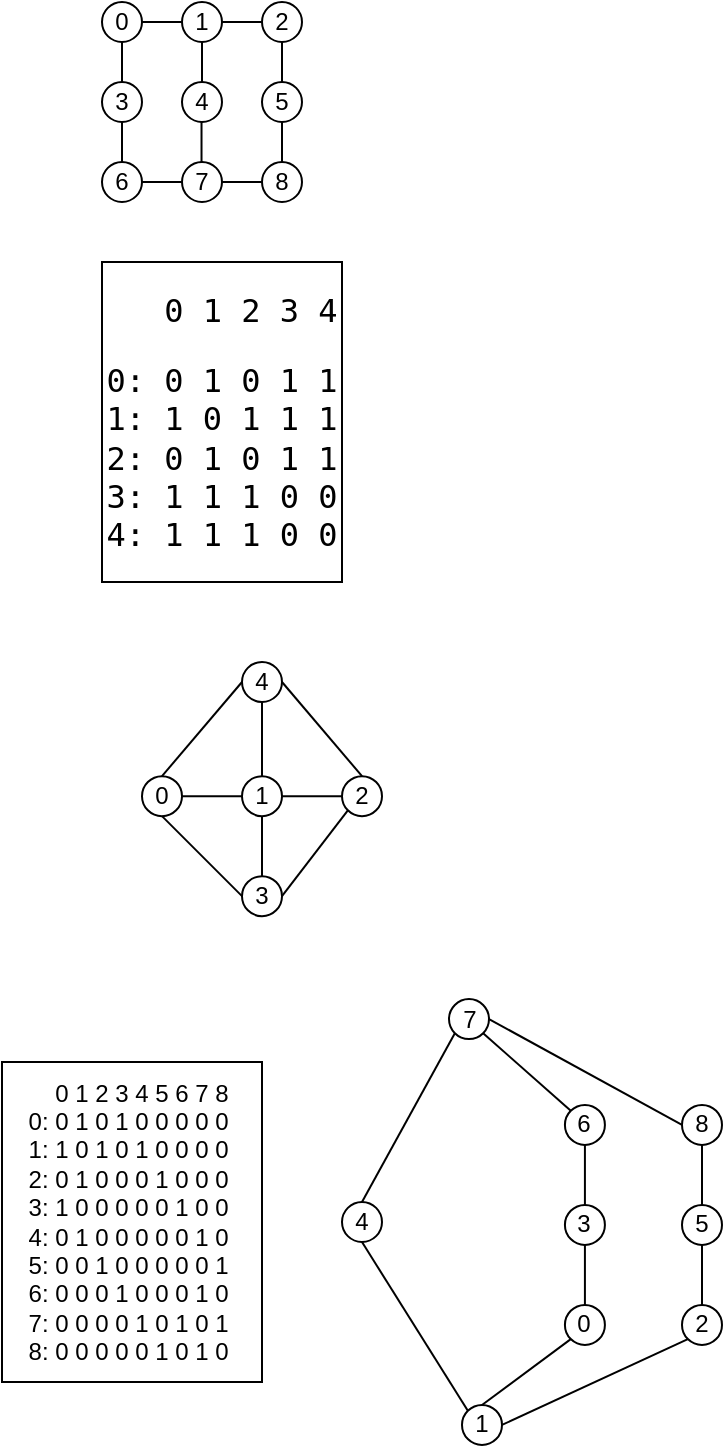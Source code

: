 <mxfile version="22.1.15" type="google">
  <diagram name="Страница — 1" id="KZRy0IFiZgh87VU0_Ni-">
    <mxGraphModel grid="1" page="1" gridSize="10" guides="1" tooltips="1" connect="1" arrows="1" fold="1" pageScale="1" pageWidth="827" pageHeight="1169" math="0" shadow="0">
      <root>
        <mxCell id="0" />
        <mxCell id="1" parent="0" />
        <mxCell id="w7yR81Glc-2LedsyE1aX-1" value="6" style="ellipse;whiteSpace=wrap;html=1;aspect=fixed;" vertex="1" parent="1">
          <mxGeometry x="230" y="230" width="20" height="20" as="geometry" />
        </mxCell>
        <mxCell id="w7yR81Glc-2LedsyE1aX-2" value="7" style="ellipse;whiteSpace=wrap;html=1;aspect=fixed;" vertex="1" parent="1">
          <mxGeometry x="270" y="230" width="20" height="20" as="geometry" />
        </mxCell>
        <mxCell id="w7yR81Glc-2LedsyE1aX-3" value="3" style="ellipse;whiteSpace=wrap;html=1;aspect=fixed;" vertex="1" parent="1">
          <mxGeometry x="230" y="190" width="20" height="20" as="geometry" />
        </mxCell>
        <mxCell id="w7yR81Glc-2LedsyE1aX-4" value="4" style="ellipse;whiteSpace=wrap;html=1;aspect=fixed;" vertex="1" parent="1">
          <mxGeometry x="270" y="190" width="20" height="20" as="geometry" />
        </mxCell>
        <mxCell id="w7yR81Glc-2LedsyE1aX-5" value="5" style="ellipse;whiteSpace=wrap;html=1;aspect=fixed;" vertex="1" parent="1">
          <mxGeometry x="310" y="190" width="20" height="20" as="geometry" />
        </mxCell>
        <mxCell id="w7yR81Glc-2LedsyE1aX-6" value="8" style="ellipse;whiteSpace=wrap;html=1;aspect=fixed;" vertex="1" parent="1">
          <mxGeometry x="310" y="230" width="20" height="20" as="geometry" />
        </mxCell>
        <mxCell id="w7yR81Glc-2LedsyE1aX-7" value="2" style="ellipse;whiteSpace=wrap;html=1;aspect=fixed;" vertex="1" parent="1">
          <mxGeometry x="310" y="150" width="20" height="20" as="geometry" />
        </mxCell>
        <mxCell id="w7yR81Glc-2LedsyE1aX-8" value="1" style="ellipse;whiteSpace=wrap;html=1;aspect=fixed;" vertex="1" parent="1">
          <mxGeometry x="270" y="150" width="20" height="20" as="geometry" />
        </mxCell>
        <mxCell id="w7yR81Glc-2LedsyE1aX-9" value="0" style="ellipse;whiteSpace=wrap;html=1;aspect=fixed;" vertex="1" parent="1">
          <mxGeometry x="230" y="150" width="20" height="20" as="geometry" />
        </mxCell>
        <mxCell id="w7yR81Glc-2LedsyE1aX-10" value="" style="endArrow=none;html=1;rounded=0;exitX=0.5;exitY=0;exitDx=0;exitDy=0;entryX=0.5;entryY=1;entryDx=0;entryDy=0;" edge="1" parent="1" source="w7yR81Glc-2LedsyE1aX-3" target="w7yR81Glc-2LedsyE1aX-9">
          <mxGeometry width="50" height="50" relative="1" as="geometry">
            <mxPoint x="360" y="210" as="sourcePoint" />
            <mxPoint x="410" y="160" as="targetPoint" />
          </mxGeometry>
        </mxCell>
        <mxCell id="w7yR81Glc-2LedsyE1aX-11" value="" style="endArrow=none;html=1;rounded=0;exitX=0.5;exitY=0;exitDx=0;exitDy=0;entryX=0.5;entryY=1;entryDx=0;entryDy=0;" edge="1" parent="1" source="w7yR81Glc-2LedsyE1aX-4" target="w7yR81Glc-2LedsyE1aX-8">
          <mxGeometry width="50" height="50" relative="1" as="geometry">
            <mxPoint x="250" y="200" as="sourcePoint" />
            <mxPoint x="250" y="180" as="targetPoint" />
          </mxGeometry>
        </mxCell>
        <mxCell id="w7yR81Glc-2LedsyE1aX-12" value="" style="endArrow=none;html=1;rounded=0;exitX=0.5;exitY=0;exitDx=0;exitDy=0;entryX=0.5;entryY=1;entryDx=0;entryDy=0;" edge="1" parent="1" source="w7yR81Glc-2LedsyE1aX-5" target="w7yR81Glc-2LedsyE1aX-7">
          <mxGeometry width="50" height="50" relative="1" as="geometry">
            <mxPoint x="260" y="210" as="sourcePoint" />
            <mxPoint x="260" y="190" as="targetPoint" />
          </mxGeometry>
        </mxCell>
        <mxCell id="w7yR81Glc-2LedsyE1aX-13" value="" style="endArrow=none;html=1;rounded=0;exitX=0.5;exitY=0;exitDx=0;exitDy=0;entryX=0.5;entryY=1;entryDx=0;entryDy=0;" edge="1" parent="1" source="w7yR81Glc-2LedsyE1aX-1" target="w7yR81Glc-2LedsyE1aX-3">
          <mxGeometry width="50" height="50" relative="1" as="geometry">
            <mxPoint x="270" y="220" as="sourcePoint" />
            <mxPoint x="270" y="200" as="targetPoint" />
          </mxGeometry>
        </mxCell>
        <mxCell id="w7yR81Glc-2LedsyE1aX-14" value="" style="endArrow=none;html=1;rounded=0;exitX=0.5;exitY=0;exitDx=0;exitDy=0;entryX=0.5;entryY=1;entryDx=0;entryDy=0;" edge="1" parent="1">
          <mxGeometry width="50" height="50" relative="1" as="geometry">
            <mxPoint x="279.76" y="230" as="sourcePoint" />
            <mxPoint x="279.76" y="210" as="targetPoint" />
          </mxGeometry>
        </mxCell>
        <mxCell id="w7yR81Glc-2LedsyE1aX-15" value="" style="endArrow=none;html=1;rounded=0;exitX=0.5;exitY=0;exitDx=0;exitDy=0;entryX=0.5;entryY=1;entryDx=0;entryDy=0;" edge="1" parent="1" source="w7yR81Glc-2LedsyE1aX-6" target="w7yR81Glc-2LedsyE1aX-5">
          <mxGeometry width="50" height="50" relative="1" as="geometry">
            <mxPoint x="290" y="240" as="sourcePoint" />
            <mxPoint x="290" y="220" as="targetPoint" />
          </mxGeometry>
        </mxCell>
        <mxCell id="w7yR81Glc-2LedsyE1aX-16" value="" style="endArrow=none;html=1;rounded=0;exitX=1;exitY=0.5;exitDx=0;exitDy=0;entryX=0;entryY=0.5;entryDx=0;entryDy=0;" edge="1" parent="1" source="w7yR81Glc-2LedsyE1aX-1" target="w7yR81Glc-2LedsyE1aX-2">
          <mxGeometry width="50" height="50" relative="1" as="geometry">
            <mxPoint x="360" y="210" as="sourcePoint" />
            <mxPoint x="410" y="160" as="targetPoint" />
          </mxGeometry>
        </mxCell>
        <mxCell id="w7yR81Glc-2LedsyE1aX-17" value="" style="endArrow=none;html=1;rounded=0;exitX=1;exitY=0.5;exitDx=0;exitDy=0;" edge="1" parent="1" source="w7yR81Glc-2LedsyE1aX-9">
          <mxGeometry width="50" height="50" relative="1" as="geometry">
            <mxPoint x="360" y="210" as="sourcePoint" />
            <mxPoint x="270" y="160" as="targetPoint" />
          </mxGeometry>
        </mxCell>
        <mxCell id="w7yR81Glc-2LedsyE1aX-18" value="" style="endArrow=none;html=1;rounded=0;exitX=1;exitY=0.5;exitDx=0;exitDy=0;entryX=0;entryY=0.5;entryDx=0;entryDy=0;" edge="1" parent="1" source="w7yR81Glc-2LedsyE1aX-8" target="w7yR81Glc-2LedsyE1aX-7">
          <mxGeometry width="50" height="50" relative="1" as="geometry">
            <mxPoint x="360" y="210" as="sourcePoint" />
            <mxPoint x="410" y="160" as="targetPoint" />
          </mxGeometry>
        </mxCell>
        <mxCell id="w7yR81Glc-2LedsyE1aX-19" value="" style="endArrow=none;html=1;rounded=0;exitX=1;exitY=0.5;exitDx=0;exitDy=0;" edge="1" parent="1" source="w7yR81Glc-2LedsyE1aX-2">
          <mxGeometry width="50" height="50" relative="1" as="geometry">
            <mxPoint x="340" y="290" as="sourcePoint" />
            <mxPoint x="310" y="240" as="targetPoint" />
          </mxGeometry>
        </mxCell>
        <mxCell id="yH9d68AeX25p5POZw6dF-1" value="&lt;pre style=&quot;font-family: &amp;quot;JetBrains Mono&amp;quot;, monospace; font-size: 12pt;&quot;&gt;&lt;span style=&quot;background-color: rgb(255, 255, 255);&quot;&gt;   0 1 2 3 4&lt;/span&gt;&lt;/pre&gt;&lt;pre style=&quot;font-family: &amp;quot;JetBrains Mono&amp;quot;, monospace; font-size: 12pt;&quot;&gt;&lt;span style=&quot;background-color: rgb(255, 255, 255);&quot;&gt;0: 0 1 0 1 1&lt;br&gt;1: 1 0 1 1 1&lt;br&gt;2: 0 1 0 1 1&lt;br&gt;3: 1 1 1 0 0&lt;br&gt;4: 1 1 1 0 0&lt;/span&gt;&lt;/pre&gt;" style="rounded=0;whiteSpace=wrap;html=1;" vertex="1" parent="1">
          <mxGeometry x="230" y="280" width="120" height="160" as="geometry" />
        </mxCell>
        <mxCell id="yH9d68AeX25p5POZw6dF-2" value="0" style="ellipse;whiteSpace=wrap;html=1;aspect=fixed;" vertex="1" parent="1">
          <mxGeometry x="250" y="537.07" width="20" height="20" as="geometry" />
        </mxCell>
        <mxCell id="yH9d68AeX25p5POZw6dF-3" value="1" style="ellipse;whiteSpace=wrap;html=1;aspect=fixed;" vertex="1" parent="1">
          <mxGeometry x="300" y="537.07" width="20" height="20" as="geometry" />
        </mxCell>
        <mxCell id="yH9d68AeX25p5POZw6dF-4" value="" style="endArrow=none;html=1;rounded=0;entryX=0;entryY=0.5;entryDx=0;entryDy=0;exitX=1;exitY=0.5;exitDx=0;exitDy=0;" edge="1" parent="1" source="yH9d68AeX25p5POZw6dF-2" target="yH9d68AeX25p5POZw6dF-3">
          <mxGeometry width="50" height="50" relative="1" as="geometry">
            <mxPoint x="270" y="657.07" as="sourcePoint" />
            <mxPoint x="320" y="607.07" as="targetPoint" />
          </mxGeometry>
        </mxCell>
        <mxCell id="yH9d68AeX25p5POZw6dF-5" value="3" style="ellipse;whiteSpace=wrap;html=1;aspect=fixed;" vertex="1" parent="1">
          <mxGeometry x="300" y="587.07" width="20" height="20" as="geometry" />
        </mxCell>
        <mxCell id="yH9d68AeX25p5POZw6dF-6" value="" style="endArrow=none;html=1;rounded=0;entryX=0.5;entryY=1;entryDx=0;entryDy=0;exitX=0;exitY=0.5;exitDx=0;exitDy=0;" edge="1" parent="1" source="yH9d68AeX25p5POZw6dF-5" target="yH9d68AeX25p5POZw6dF-2">
          <mxGeometry width="50" height="50" relative="1" as="geometry">
            <mxPoint x="280" y="657.07" as="sourcePoint" />
            <mxPoint x="330" y="607.07" as="targetPoint" />
          </mxGeometry>
        </mxCell>
        <mxCell id="yH9d68AeX25p5POZw6dF-7" value="4" style="ellipse;whiteSpace=wrap;html=1;aspect=fixed;" vertex="1" parent="1">
          <mxGeometry x="300" y="480" width="20" height="20" as="geometry" />
        </mxCell>
        <mxCell id="yH9d68AeX25p5POZw6dF-8" value="" style="endArrow=none;html=1;rounded=0;entryX=0.5;entryY=0;entryDx=0;entryDy=0;exitX=0;exitY=0.5;exitDx=0;exitDy=0;" edge="1" parent="1" source="yH9d68AeX25p5POZw6dF-7" target="yH9d68AeX25p5POZw6dF-2">
          <mxGeometry width="50" height="50" relative="1" as="geometry">
            <mxPoint x="302.929" y="489.999" as="sourcePoint" />
            <mxPoint x="280" y="627.07" as="targetPoint" />
          </mxGeometry>
        </mxCell>
        <mxCell id="yH9d68AeX25p5POZw6dF-9" value="2" style="ellipse;whiteSpace=wrap;html=1;aspect=fixed;" vertex="1" parent="1">
          <mxGeometry x="350" y="537.07" width="20" height="20" as="geometry" />
        </mxCell>
        <mxCell id="yH9d68AeX25p5POZw6dF-10" value="" style="endArrow=none;html=1;rounded=0;entryX=1;entryY=0.5;entryDx=0;entryDy=0;exitX=0;exitY=0.5;exitDx=0;exitDy=0;" edge="1" parent="1" source="yH9d68AeX25p5POZw6dF-9" target="yH9d68AeX25p5POZw6dF-3">
          <mxGeometry width="50" height="50" relative="1" as="geometry">
            <mxPoint x="320" y="657.07" as="sourcePoint" />
            <mxPoint x="370" y="607.07" as="targetPoint" />
          </mxGeometry>
        </mxCell>
        <mxCell id="yH9d68AeX25p5POZw6dF-11" value="" style="endArrow=none;html=1;rounded=0;entryX=0.5;entryY=1;entryDx=0;entryDy=0;exitX=0.5;exitY=0;exitDx=0;exitDy=0;" edge="1" parent="1" source="yH9d68AeX25p5POZw6dF-5" target="yH9d68AeX25p5POZw6dF-3">
          <mxGeometry width="50" height="50" relative="1" as="geometry">
            <mxPoint x="290" y="687.07" as="sourcePoint" />
            <mxPoint x="340" y="637.07" as="targetPoint" />
          </mxGeometry>
        </mxCell>
        <mxCell id="yH9d68AeX25p5POZw6dF-12" value="" style="endArrow=none;html=1;rounded=0;exitX=0.5;exitY=1;exitDx=0;exitDy=0;" edge="1" parent="1" source="yH9d68AeX25p5POZw6dF-7">
          <mxGeometry width="50" height="50" relative="1" as="geometry">
            <mxPoint x="310" y="507.07" as="sourcePoint" />
            <mxPoint x="310" y="537.07" as="targetPoint" />
          </mxGeometry>
        </mxCell>
        <mxCell id="yH9d68AeX25p5POZw6dF-13" value="" style="endArrow=none;html=1;rounded=0;entryX=0;entryY=1;entryDx=0;entryDy=0;exitX=1;exitY=0.5;exitDx=0;exitDy=0;" edge="1" parent="1" source="yH9d68AeX25p5POZw6dF-5" target="yH9d68AeX25p5POZw6dF-9">
          <mxGeometry width="50" height="50" relative="1" as="geometry">
            <mxPoint x="320" y="677.07" as="sourcePoint" />
            <mxPoint x="370" y="627.07" as="targetPoint" />
          </mxGeometry>
        </mxCell>
        <mxCell id="yH9d68AeX25p5POZw6dF-14" value="" style="endArrow=none;html=1;rounded=0;entryX=0.5;entryY=0;entryDx=0;entryDy=0;exitX=1;exitY=0.5;exitDx=0;exitDy=0;" edge="1" parent="1" source="yH9d68AeX25p5POZw6dF-7" target="yH9d68AeX25p5POZw6dF-9">
          <mxGeometry width="50" height="50" relative="1" as="geometry">
            <mxPoint x="317.071" y="489.999" as="sourcePoint" />
            <mxPoint x="400" y="627.07" as="targetPoint" />
          </mxGeometry>
        </mxCell>
        <mxCell id="yH9d68AeX25p5POZw6dF-17" value="&lt;div&gt;&amp;nbsp; &amp;nbsp;0 1 2 3 4 5 6 7 8&lt;/div&gt;&lt;div&gt;0: 0 1 0 1 0 0 0 0 0&amp;nbsp;&lt;/div&gt;&lt;div&gt;1: 1 0 1 0 1 0 0 0 0&amp;nbsp;&lt;/div&gt;&lt;div&gt;2: 0 1 0 0 0 1 0 0 0&amp;nbsp;&lt;/div&gt;&lt;div&gt;3: 1 0 0 0 0 0 1 0 0&amp;nbsp;&lt;/div&gt;&lt;div&gt;4: 0 1 0 0 0 0 0 1 0&amp;nbsp;&lt;/div&gt;&lt;div&gt;5: 0 0 1 0 0 0 0 0 1&amp;nbsp;&lt;/div&gt;&lt;div&gt;6: 0 0 0 1 0 0 0 1 0&amp;nbsp;&lt;/div&gt;&lt;div&gt;7: 0 0 0 0 1 0 1 0 1&amp;nbsp;&lt;/div&gt;&lt;div&gt;8: 0 0 0 0 0 1 0 1 0&amp;nbsp;&lt;/div&gt;" style="rounded=0;whiteSpace=wrap;html=1;" vertex="1" parent="1">
          <mxGeometry x="180" y="680" width="130" height="160" as="geometry" />
        </mxCell>
        <mxCell id="yH9d68AeX25p5POZw6dF-18" value="1" style="ellipse;whiteSpace=wrap;html=1;aspect=fixed;" vertex="1" parent="1">
          <mxGeometry x="410" y="851.47" width="20" height="20" as="geometry" />
        </mxCell>
        <mxCell id="yH9d68AeX25p5POZw6dF-19" value="0" style="ellipse;whiteSpace=wrap;html=1;aspect=fixed;" vertex="1" parent="1">
          <mxGeometry x="461.46" y="801.47" width="20" height="20" as="geometry" />
        </mxCell>
        <mxCell id="yH9d68AeX25p5POZw6dF-20" value="" style="endArrow=none;html=1;rounded=0;entryX=0;entryY=1;entryDx=0;entryDy=0;exitX=0.5;exitY=0;exitDx=0;exitDy=0;" edge="1" parent="1" source="yH9d68AeX25p5POZw6dF-18" target="yH9d68AeX25p5POZw6dF-19">
          <mxGeometry width="50" height="50" relative="1" as="geometry">
            <mxPoint x="370" y="881.47" as="sourcePoint" />
            <mxPoint x="420" y="831.47" as="targetPoint" />
          </mxGeometry>
        </mxCell>
        <mxCell id="yH9d68AeX25p5POZw6dF-21" value="3" style="ellipse;whiteSpace=wrap;html=1;aspect=fixed;" vertex="1" parent="1">
          <mxGeometry x="461.46" y="751.47" width="20" height="20" as="geometry" />
        </mxCell>
        <mxCell id="yH9d68AeX25p5POZw6dF-22" value="" style="endArrow=none;html=1;rounded=0;entryX=0.5;entryY=1;entryDx=0;entryDy=0;exitX=0.5;exitY=0;exitDx=0;exitDy=0;" edge="1" parent="1" source="yH9d68AeX25p5POZw6dF-19" target="yH9d68AeX25p5POZw6dF-21">
          <mxGeometry width="50" height="50" relative="1" as="geometry">
            <mxPoint x="420" y="921.47" as="sourcePoint" />
            <mxPoint x="470" y="871.47" as="targetPoint" />
          </mxGeometry>
        </mxCell>
        <mxCell id="yH9d68AeX25p5POZw6dF-23" value="2" style="ellipse;whiteSpace=wrap;html=1;aspect=fixed;" vertex="1" parent="1">
          <mxGeometry x="520" y="801.47" width="20" height="20" as="geometry" />
        </mxCell>
        <mxCell id="yH9d68AeX25p5POZw6dF-24" value="" style="endArrow=none;html=1;rounded=0;entryX=1;entryY=0.5;entryDx=0;entryDy=0;exitX=0;exitY=1;exitDx=0;exitDy=0;" edge="1" parent="1" source="yH9d68AeX25p5POZw6dF-23" target="yH9d68AeX25p5POZw6dF-18">
          <mxGeometry width="50" height="50" relative="1" as="geometry">
            <mxPoint x="490" y="931.47" as="sourcePoint" />
            <mxPoint x="540" y="881.47" as="targetPoint" />
          </mxGeometry>
        </mxCell>
        <mxCell id="yH9d68AeX25p5POZw6dF-25" value="4" style="ellipse;whiteSpace=wrap;html=1;aspect=fixed;" vertex="1" parent="1">
          <mxGeometry x="350" y="750" width="20" height="20" as="geometry" />
        </mxCell>
        <mxCell id="yH9d68AeX25p5POZw6dF-26" value="" style="endArrow=none;html=1;rounded=0;entryX=0;entryY=0;entryDx=0;entryDy=0;exitX=0.5;exitY=1;exitDx=0;exitDy=0;" edge="1" parent="1" source="yH9d68AeX25p5POZw6dF-25" target="yH9d68AeX25p5POZw6dF-18">
          <mxGeometry width="50" height="50" relative="1" as="geometry">
            <mxPoint x="350.0" y="761.47" as="sourcePoint" />
            <mxPoint x="420" y="931.47" as="targetPoint" />
          </mxGeometry>
        </mxCell>
        <mxCell id="yH9d68AeX25p5POZw6dF-27" value="5" style="ellipse;whiteSpace=wrap;html=1;aspect=fixed;" vertex="1" parent="1">
          <mxGeometry x="520" y="751.47" width="20" height="20" as="geometry" />
        </mxCell>
        <mxCell id="yH9d68AeX25p5POZw6dF-28" value="" style="endArrow=none;html=1;rounded=0;entryX=0.5;entryY=1;entryDx=0;entryDy=0;" edge="1" parent="1" target="yH9d68AeX25p5POZw6dF-27">
          <mxGeometry width="50" height="50" relative="1" as="geometry">
            <mxPoint x="530" y="801.47" as="sourcePoint" />
            <mxPoint x="430" y="901.47" as="targetPoint" />
          </mxGeometry>
        </mxCell>
        <mxCell id="yH9d68AeX25p5POZw6dF-29" value="6" style="ellipse;whiteSpace=wrap;html=1;aspect=fixed;" vertex="1" parent="1">
          <mxGeometry x="461.46" y="701.47" width="20" height="20" as="geometry" />
        </mxCell>
        <mxCell id="yH9d68AeX25p5POZw6dF-30" value="" style="endArrow=none;html=1;rounded=0;entryX=0.5;entryY=1;entryDx=0;entryDy=0;exitX=0.5;exitY=0;exitDx=0;exitDy=0;" edge="1" parent="1" source="yH9d68AeX25p5POZw6dF-21" target="yH9d68AeX25p5POZw6dF-29">
          <mxGeometry width="50" height="50" relative="1" as="geometry">
            <mxPoint x="490" y="821.47" as="sourcePoint" />
            <mxPoint x="540" y="771.47" as="targetPoint" />
          </mxGeometry>
        </mxCell>
        <mxCell id="yH9d68AeX25p5POZw6dF-31" value="7" style="ellipse;whiteSpace=wrap;html=1;aspect=fixed;" vertex="1" parent="1">
          <mxGeometry x="403.5" y="648.54" width="20" height="20" as="geometry" />
        </mxCell>
        <mxCell id="yH9d68AeX25p5POZw6dF-32" value="" style="endArrow=none;html=1;rounded=0;entryX=0.5;entryY=0;entryDx=0;entryDy=0;exitX=0;exitY=1;exitDx=0;exitDy=0;" edge="1" parent="1" source="yH9d68AeX25p5POZw6dF-31" target="yH9d68AeX25p5POZw6dF-25">
          <mxGeometry width="50" height="50" relative="1" as="geometry">
            <mxPoint x="370" y="981.47" as="sourcePoint" />
            <mxPoint x="350.0" y="741.47" as="targetPoint" />
          </mxGeometry>
        </mxCell>
        <mxCell id="yH9d68AeX25p5POZw6dF-33" value="8" style="ellipse;whiteSpace=wrap;html=1;aspect=fixed;" vertex="1" parent="1">
          <mxGeometry x="520" y="701.47" width="20" height="20" as="geometry" />
        </mxCell>
        <mxCell id="yH9d68AeX25p5POZw6dF-36" value="" style="endArrow=none;html=1;rounded=0;entryX=0;entryY=0;entryDx=0;entryDy=0;exitX=1;exitY=1;exitDx=0;exitDy=0;" edge="1" parent="1" source="yH9d68AeX25p5POZw6dF-31" target="yH9d68AeX25p5POZw6dF-29">
          <mxGeometry width="50" height="50" relative="1" as="geometry">
            <mxPoint x="398.531" y="684.399" as="sourcePoint" />
            <mxPoint x="421.46" y="931.47" as="targetPoint" />
          </mxGeometry>
        </mxCell>
        <mxCell id="yH9d68AeX25p5POZw6dF-37" value="" style="endArrow=none;html=1;rounded=0;entryX=0;entryY=0.5;entryDx=0;entryDy=0;exitX=1;exitY=0.5;exitDx=0;exitDy=0;" edge="1" parent="1" source="yH9d68AeX25p5POZw6dF-31" target="yH9d68AeX25p5POZw6dF-33">
          <mxGeometry width="50" height="50" relative="1" as="geometry">
            <mxPoint x="460" y="961.47" as="sourcePoint" />
            <mxPoint x="510" y="911.47" as="targetPoint" />
          </mxGeometry>
        </mxCell>
        <mxCell id="yH9d68AeX25p5POZw6dF-41" value="" style="endArrow=none;html=1;rounded=0;entryX=0.5;entryY=1;entryDx=0;entryDy=0;exitX=0.5;exitY=0;exitDx=0;exitDy=0;" edge="1" parent="1" source="yH9d68AeX25p5POZw6dF-27" target="yH9d68AeX25p5POZw6dF-33">
          <mxGeometry width="50" height="50" relative="1" as="geometry">
            <mxPoint x="550" y="761.47" as="sourcePoint" />
            <mxPoint x="600" y="711.47" as="targetPoint" />
          </mxGeometry>
        </mxCell>
      </root>
    </mxGraphModel>
  </diagram>
</mxfile>
